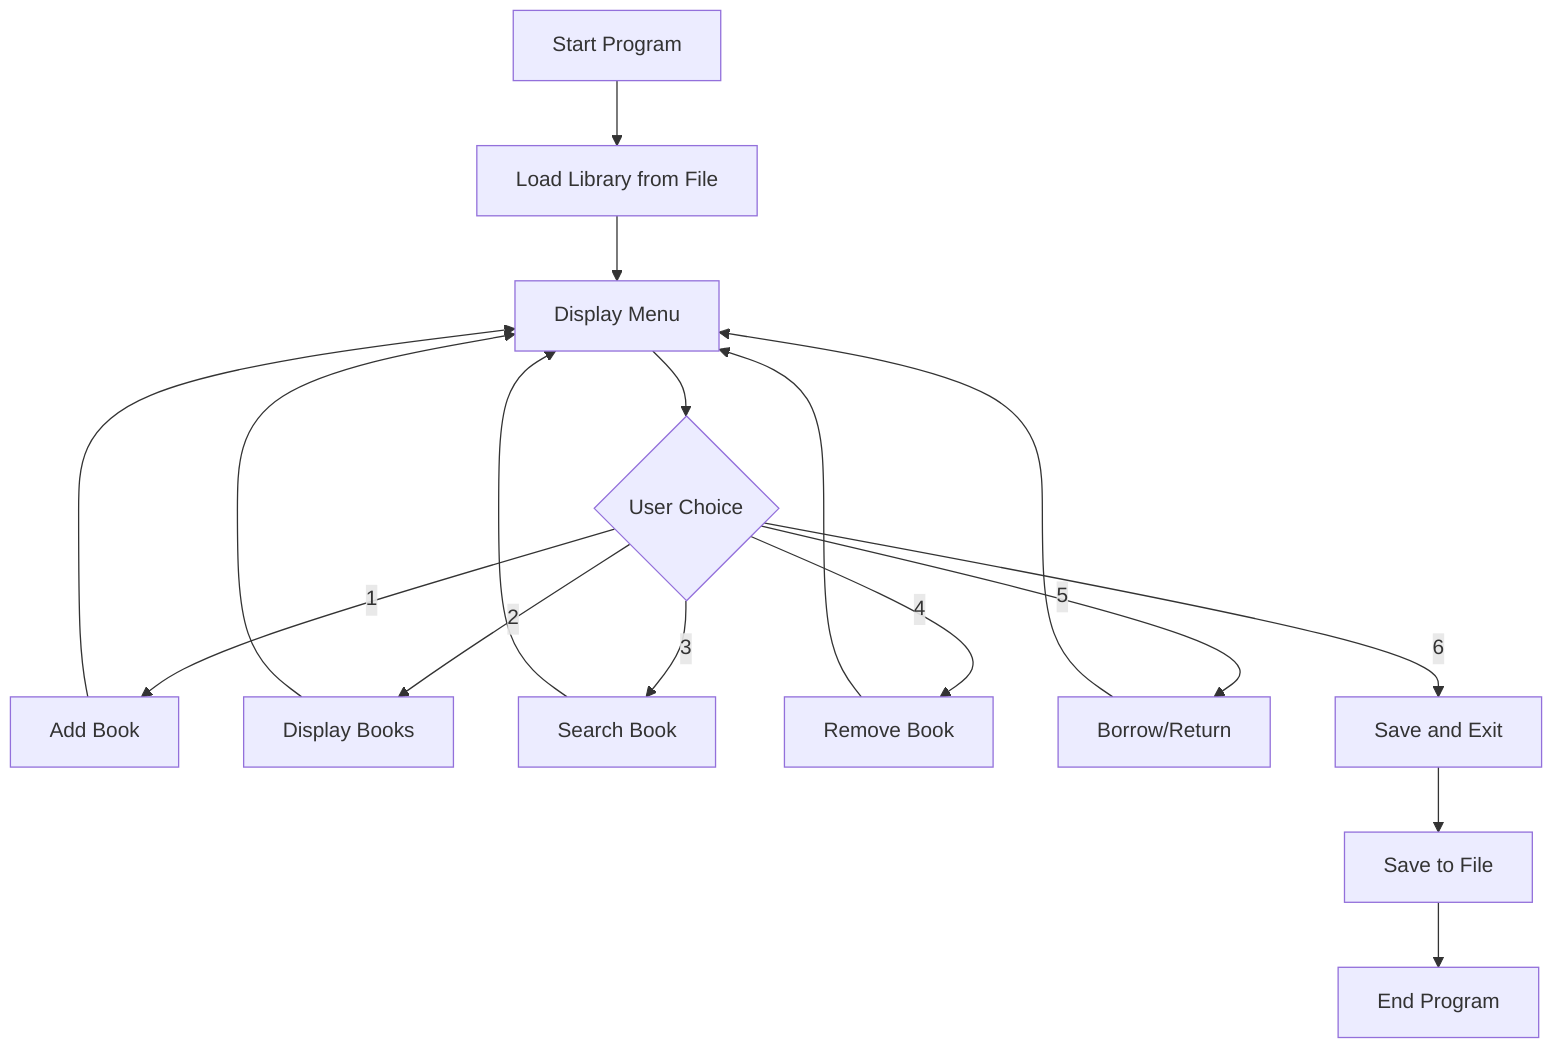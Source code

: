 flowchart TD
    A[Start Program] --> B[Load Library from File]
    B --> C[Display Menu]
    C --> D{User Choice}
    D -->|1| E[Add Book]
    D -->|2| F[Display Books]
    D -->|3| G[Search Book]
    D -->|4| H[Remove Book]
    D -->|5| I[Borrow/Return]
    D -->|6| J[Save and Exit]
    E --> C
    F --> C
    G --> C
    H --> C
    I --> C
    J --> K[Save to File]
    K --> L[End Program]